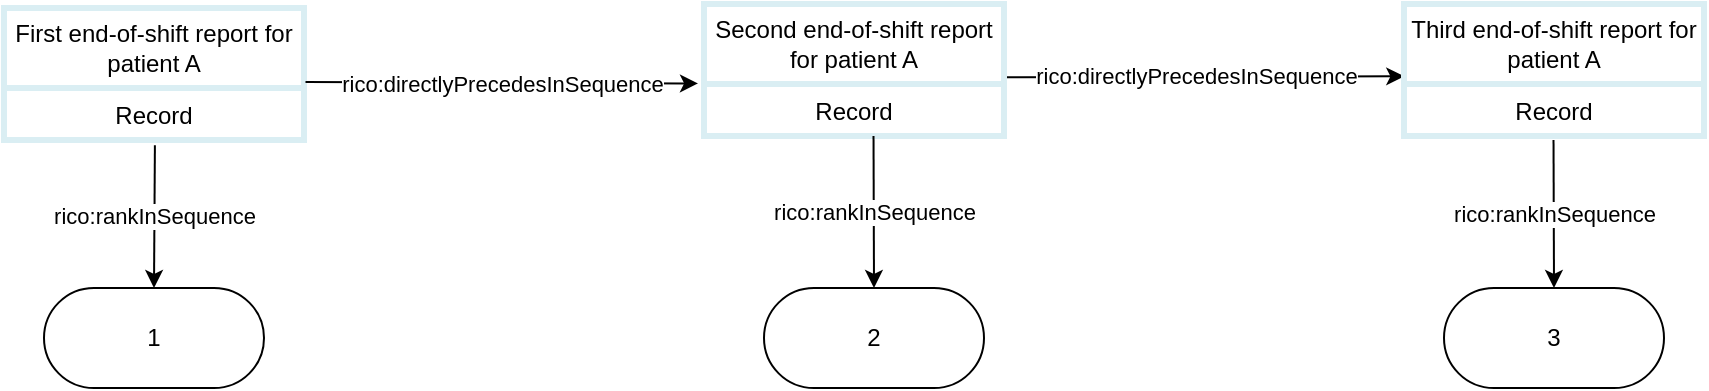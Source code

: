 <mxfile version="26.0.16">
  <diagram name="Page-1" id="3I6mRa5P5nZsIQNZ7VRq">
    <mxGraphModel dx="987" dy="587" grid="1" gridSize="10" guides="1" tooltips="1" connect="1" arrows="1" fold="1" page="1" pageScale="1" pageWidth="4681" pageHeight="3300" math="0" shadow="0">
      <root>
        <mxCell id="0" />
        <mxCell id="1" parent="0" />
        <mxCell id="i-SSKv4laA4iEFBlzxF1-1" value="First end-of-shift report for patient A" style="swimlane;fontStyle=0;childLayout=stackLayout;horizontal=1;startSize=40;strokeColor=#DAEEF3;strokeWidth=3;fillColor=none;horizontalStack=0;resizeParent=1;resizeParentMax=0;resizeLast=0;collapsible=1;marginBottom=0;whiteSpace=wrap;html=1;labelPadding=0;" parent="1" vertex="1">
          <mxGeometry x="310" y="440" width="150" height="66" as="geometry" />
        </mxCell>
        <mxCell id="i-SSKv4laA4iEFBlzxF1-2" value="Record" style="text;strokeColor=#DAEEF3;strokeWidth=3;fillColor=none;align=center;verticalAlign=top;spacingLeft=4;spacingRight=4;overflow=hidden;rotatable=0;points=[[0,0.5],[1,0.5]];portConstraint=eastwest;whiteSpace=wrap;html=1;" parent="i-SSKv4laA4iEFBlzxF1-1" vertex="1">
          <mxGeometry y="40" width="150" height="26" as="geometry" />
        </mxCell>
        <mxCell id="i-SSKv4laA4iEFBlzxF1-3" value="" style="endArrow=classic;html=1;rounded=0;entryX=-0.02;entryY=-0.01;entryDx=0;entryDy=0;entryPerimeter=0;exitX=1.005;exitY=0.56;exitDx=0;exitDy=0;exitPerimeter=0;" parent="1" source="i-SSKv4laA4iEFBlzxF1-1" target="urL7mEImCn63v73o6za4-3" edge="1">
          <mxGeometry relative="1" as="geometry">
            <mxPoint x="530" y="475.5" as="sourcePoint" />
            <mxPoint x="710" y="476" as="targetPoint" />
          </mxGeometry>
        </mxCell>
        <mxCell id="i-SSKv4laA4iEFBlzxF1-4" value="rico:directlyPrecedesInSequence" style="edgeLabel;resizable=0;html=1;;align=center;verticalAlign=middle;" parent="i-SSKv4laA4iEFBlzxF1-3" connectable="0" vertex="1">
          <mxGeometry relative="1" as="geometry" />
        </mxCell>
        <mxCell id="i-SSKv4laA4iEFBlzxF1-9" value="" style="endArrow=classic;html=1;rounded=0;entryX=0.001;entryY=0.548;entryDx=0;entryDy=0;exitX=1.012;exitY=-0.13;exitDx=0;exitDy=0;exitPerimeter=0;entryPerimeter=0;" parent="1" target="urL7mEImCn63v73o6za4-4" edge="1">
          <mxGeometry relative="1" as="geometry">
            <mxPoint x="810" y="474.62" as="sourcePoint" />
            <mxPoint x="998.2" y="473" as="targetPoint" />
          </mxGeometry>
        </mxCell>
        <mxCell id="i-SSKv4laA4iEFBlzxF1-10" value="rico:directlyPrecedesInSequence" style="edgeLabel;resizable=0;html=1;;align=center;verticalAlign=middle;" parent="i-SSKv4laA4iEFBlzxF1-9" connectable="0" vertex="1">
          <mxGeometry relative="1" as="geometry">
            <mxPoint x="-4" y="-1" as="offset" />
          </mxGeometry>
        </mxCell>
        <mxCell id="urL7mEImCn63v73o6za4-2" value="Second end-of-shift report for patient A" style="swimlane;fontStyle=0;childLayout=stackLayout;horizontal=1;startSize=40;strokeColor=#DAEEF3;strokeWidth=3;fillColor=none;horizontalStack=0;resizeParent=1;resizeParentMax=0;resizeLast=0;collapsible=1;marginBottom=0;whiteSpace=wrap;html=1;labelPadding=0;" parent="1" vertex="1">
          <mxGeometry x="660" y="438" width="150" height="66" as="geometry" />
        </mxCell>
        <mxCell id="urL7mEImCn63v73o6za4-3" value="Record" style="text;strokeColor=#DAEEF3;strokeWidth=3;fillColor=none;align=center;verticalAlign=top;spacingLeft=4;spacingRight=4;overflow=hidden;rotatable=0;points=[[0,0.5],[1,0.5]];portConstraint=eastwest;whiteSpace=wrap;html=1;" parent="urL7mEImCn63v73o6za4-2" vertex="1">
          <mxGeometry y="40" width="150" height="26" as="geometry" />
        </mxCell>
        <mxCell id="urL7mEImCn63v73o6za4-4" value="Third end-of-shift report for patient A" style="swimlane;fontStyle=0;childLayout=stackLayout;horizontal=1;startSize=40;strokeColor=#DAEEF3;strokeWidth=3;fillColor=none;horizontalStack=0;resizeParent=1;resizeParentMax=0;resizeLast=0;collapsible=1;marginBottom=0;whiteSpace=wrap;html=1;labelPadding=0;" parent="1" vertex="1">
          <mxGeometry x="1010" y="438" width="150" height="66" as="geometry" />
        </mxCell>
        <mxCell id="urL7mEImCn63v73o6za4-5" value="Record" style="text;strokeColor=#DAEEF3;strokeWidth=3;fillColor=none;align=center;verticalAlign=top;spacingLeft=4;spacingRight=4;overflow=hidden;rotatable=0;points=[[0,0.5],[1,0.5]];portConstraint=eastwest;whiteSpace=wrap;html=1;" parent="urL7mEImCn63v73o6za4-4" vertex="1">
          <mxGeometry y="40" width="150" height="26" as="geometry" />
        </mxCell>
        <mxCell id="EpBhALy7t8dP9uE1hjOp-1" value="" style="endArrow=classic;html=1;rounded=0;exitX=0.503;exitY=1.101;exitDx=0;exitDy=0;exitPerimeter=0;" edge="1" parent="1" source="i-SSKv4laA4iEFBlzxF1-2">
          <mxGeometry relative="1" as="geometry">
            <mxPoint x="320" y="700" as="sourcePoint" />
            <mxPoint x="385" y="580" as="targetPoint" />
          </mxGeometry>
        </mxCell>
        <mxCell id="EpBhALy7t8dP9uE1hjOp-2" value="rico:rankInSequence" style="edgeLabel;resizable=0;html=1;;align=center;verticalAlign=middle;" connectable="0" vertex="1" parent="EpBhALy7t8dP9uE1hjOp-1">
          <mxGeometry relative="1" as="geometry" />
        </mxCell>
        <mxCell id="EpBhALy7t8dP9uE1hjOp-3" value="1" style="html=1;whiteSpace=wrap;rounded=1;arcSize=50;" vertex="1" parent="1">
          <mxGeometry x="330" y="580" width="110" height="50" as="geometry" />
        </mxCell>
        <mxCell id="EpBhALy7t8dP9uE1hjOp-4" value="" style="endArrow=classic;html=1;rounded=0;exitX=0.503;exitY=1.101;exitDx=0;exitDy=0;exitPerimeter=0;entryX=0.5;entryY=0;entryDx=0;entryDy=0;" edge="1" parent="1" target="EpBhALy7t8dP9uE1hjOp-6">
          <mxGeometry relative="1" as="geometry">
            <mxPoint x="744.76" y="504" as="sourcePoint" />
            <mxPoint x="744.76" y="575" as="targetPoint" />
          </mxGeometry>
        </mxCell>
        <mxCell id="EpBhALy7t8dP9uE1hjOp-5" value="rico:rankInSequence" style="edgeLabel;resizable=0;html=1;;align=center;verticalAlign=middle;" connectable="0" vertex="1" parent="EpBhALy7t8dP9uE1hjOp-4">
          <mxGeometry relative="1" as="geometry" />
        </mxCell>
        <mxCell id="EpBhALy7t8dP9uE1hjOp-6" value="2" style="html=1;whiteSpace=wrap;rounded=1;arcSize=50;" vertex="1" parent="1">
          <mxGeometry x="690" y="580" width="110" height="50" as="geometry" />
        </mxCell>
        <mxCell id="EpBhALy7t8dP9uE1hjOp-7" value="" style="endArrow=classic;html=1;rounded=0;exitX=0.503;exitY=1.101;exitDx=0;exitDy=0;exitPerimeter=0;entryX=0.5;entryY=0;entryDx=0;entryDy=0;" edge="1" parent="1" target="EpBhALy7t8dP9uE1hjOp-9">
          <mxGeometry relative="1" as="geometry">
            <mxPoint x="1084.76" y="506" as="sourcePoint" />
            <mxPoint x="1085" y="582" as="targetPoint" />
          </mxGeometry>
        </mxCell>
        <mxCell id="EpBhALy7t8dP9uE1hjOp-8" value="rico:rankInSequence" style="edgeLabel;resizable=0;html=1;;align=center;verticalAlign=middle;" connectable="0" vertex="1" parent="EpBhALy7t8dP9uE1hjOp-7">
          <mxGeometry relative="1" as="geometry" />
        </mxCell>
        <mxCell id="EpBhALy7t8dP9uE1hjOp-9" value="3" style="html=1;whiteSpace=wrap;rounded=1;arcSize=50;" vertex="1" parent="1">
          <mxGeometry x="1030" y="580" width="110" height="50" as="geometry" />
        </mxCell>
      </root>
    </mxGraphModel>
  </diagram>
</mxfile>

